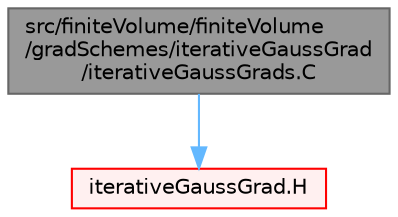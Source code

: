 digraph "src/finiteVolume/finiteVolume/gradSchemes/iterativeGaussGrad/iterativeGaussGrads.C"
{
 // LATEX_PDF_SIZE
  bgcolor="transparent";
  edge [fontname=Helvetica,fontsize=10,labelfontname=Helvetica,labelfontsize=10];
  node [fontname=Helvetica,fontsize=10,shape=box,height=0.2,width=0.4];
  Node1 [id="Node000001",label="src/finiteVolume/finiteVolume\l/gradSchemes/iterativeGaussGrad\l/iterativeGaussGrads.C",height=0.2,width=0.4,color="gray40", fillcolor="grey60", style="filled", fontcolor="black",tooltip=" "];
  Node1 -> Node2 [id="edge1_Node000001_Node000002",color="steelblue1",style="solid",tooltip=" "];
  Node2 [id="Node000002",label="iterativeGaussGrad.H",height=0.2,width=0.4,color="red", fillcolor="#FFF0F0", style="filled",URL="$iterativeGaussGrad_8H.html",tooltip=" "];
}
